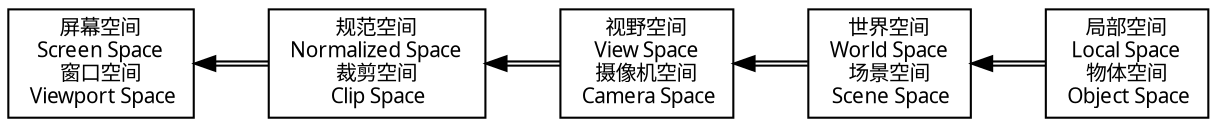 digraph{
    node[fontname="Consola", fontsize="10"];
    edge[fontname="Consola", fontsize="10"];
    graph[fontname="Consola", fontsize="10", charset="utf-8"];
    graph[compound="true", clusterrank="global", newrank="true"];

    node[shape="record"];
    edge[color="black:black"];
    graph[pagedir="TL", rankdir="LR", splines="line"];

        Screen[label=" 屏幕空间 \n Screen Space \n 窗口空间 \n Viewport Space "];
        Projection[label=" 规范空间 \n Normalized Space \n 裁剪空间 \n Clip Space "];
        View[label=" 视野空间 \n View Space \n 摄像机空间 \n Camera Space "];
        World[label=" 世界空间 \n World Space \n 场景空间 \n Scene Space "];
        Local[label=" 局部空间 \n Local Space \n 物体空间 \n Object Space "];

        Screen->Projection[dir="back"];
        Projection->View[dir="back"];
        View->World[dir="back"];
        World->Local[dir="back"];
}
